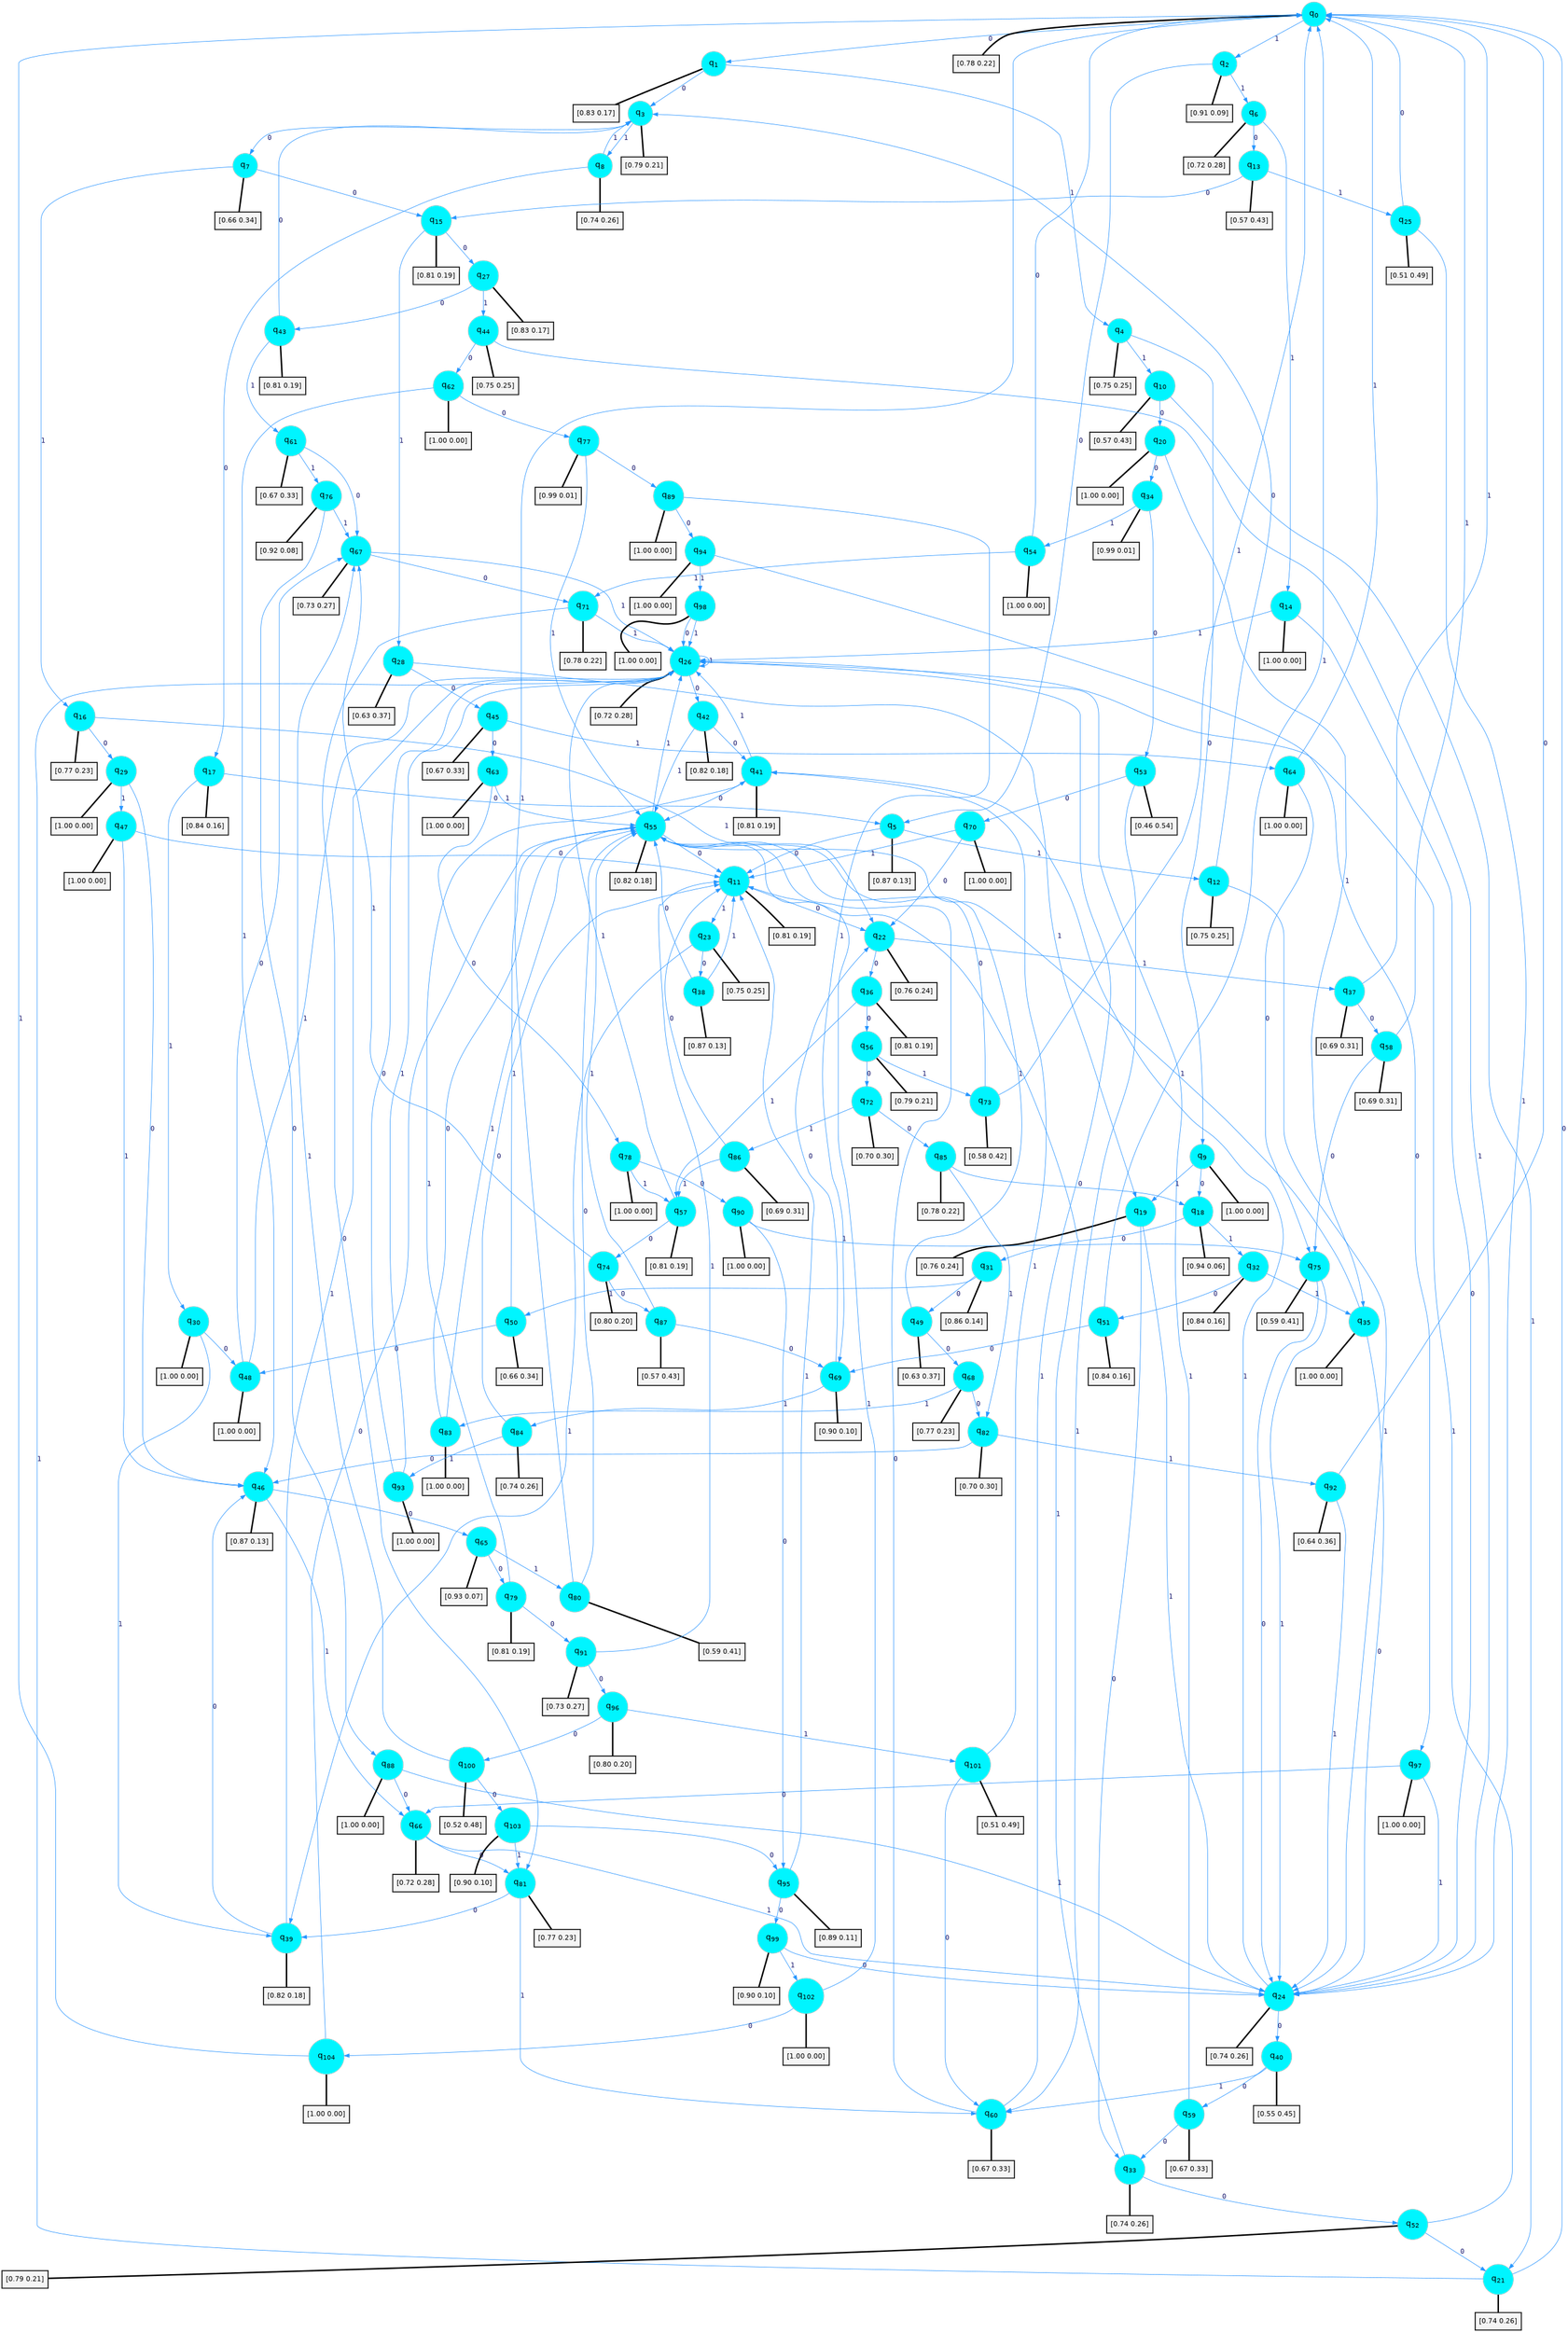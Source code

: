 digraph G {
graph [
bgcolor=transparent, dpi=300, rankdir=TD, size="40,25"];
node [
color=gray, fillcolor=turquoise1, fontcolor=black, fontname=Helvetica, fontsize=16, fontweight=bold, shape=circle, style=filled];
edge [
arrowsize=1, color=dodgerblue1, fontcolor=midnightblue, fontname=courier, fontweight=bold, penwidth=1, style=solid, weight=20];
0[label=<q<SUB>0</SUB>>];
1[label=<q<SUB>1</SUB>>];
2[label=<q<SUB>2</SUB>>];
3[label=<q<SUB>3</SUB>>];
4[label=<q<SUB>4</SUB>>];
5[label=<q<SUB>5</SUB>>];
6[label=<q<SUB>6</SUB>>];
7[label=<q<SUB>7</SUB>>];
8[label=<q<SUB>8</SUB>>];
9[label=<q<SUB>9</SUB>>];
10[label=<q<SUB>10</SUB>>];
11[label=<q<SUB>11</SUB>>];
12[label=<q<SUB>12</SUB>>];
13[label=<q<SUB>13</SUB>>];
14[label=<q<SUB>14</SUB>>];
15[label=<q<SUB>15</SUB>>];
16[label=<q<SUB>16</SUB>>];
17[label=<q<SUB>17</SUB>>];
18[label=<q<SUB>18</SUB>>];
19[label=<q<SUB>19</SUB>>];
20[label=<q<SUB>20</SUB>>];
21[label=<q<SUB>21</SUB>>];
22[label=<q<SUB>22</SUB>>];
23[label=<q<SUB>23</SUB>>];
24[label=<q<SUB>24</SUB>>];
25[label=<q<SUB>25</SUB>>];
26[label=<q<SUB>26</SUB>>];
27[label=<q<SUB>27</SUB>>];
28[label=<q<SUB>28</SUB>>];
29[label=<q<SUB>29</SUB>>];
30[label=<q<SUB>30</SUB>>];
31[label=<q<SUB>31</SUB>>];
32[label=<q<SUB>32</SUB>>];
33[label=<q<SUB>33</SUB>>];
34[label=<q<SUB>34</SUB>>];
35[label=<q<SUB>35</SUB>>];
36[label=<q<SUB>36</SUB>>];
37[label=<q<SUB>37</SUB>>];
38[label=<q<SUB>38</SUB>>];
39[label=<q<SUB>39</SUB>>];
40[label=<q<SUB>40</SUB>>];
41[label=<q<SUB>41</SUB>>];
42[label=<q<SUB>42</SUB>>];
43[label=<q<SUB>43</SUB>>];
44[label=<q<SUB>44</SUB>>];
45[label=<q<SUB>45</SUB>>];
46[label=<q<SUB>46</SUB>>];
47[label=<q<SUB>47</SUB>>];
48[label=<q<SUB>48</SUB>>];
49[label=<q<SUB>49</SUB>>];
50[label=<q<SUB>50</SUB>>];
51[label=<q<SUB>51</SUB>>];
52[label=<q<SUB>52</SUB>>];
53[label=<q<SUB>53</SUB>>];
54[label=<q<SUB>54</SUB>>];
55[label=<q<SUB>55</SUB>>];
56[label=<q<SUB>56</SUB>>];
57[label=<q<SUB>57</SUB>>];
58[label=<q<SUB>58</SUB>>];
59[label=<q<SUB>59</SUB>>];
60[label=<q<SUB>60</SUB>>];
61[label=<q<SUB>61</SUB>>];
62[label=<q<SUB>62</SUB>>];
63[label=<q<SUB>63</SUB>>];
64[label=<q<SUB>64</SUB>>];
65[label=<q<SUB>65</SUB>>];
66[label=<q<SUB>66</SUB>>];
67[label=<q<SUB>67</SUB>>];
68[label=<q<SUB>68</SUB>>];
69[label=<q<SUB>69</SUB>>];
70[label=<q<SUB>70</SUB>>];
71[label=<q<SUB>71</SUB>>];
72[label=<q<SUB>72</SUB>>];
73[label=<q<SUB>73</SUB>>];
74[label=<q<SUB>74</SUB>>];
75[label=<q<SUB>75</SUB>>];
76[label=<q<SUB>76</SUB>>];
77[label=<q<SUB>77</SUB>>];
78[label=<q<SUB>78</SUB>>];
79[label=<q<SUB>79</SUB>>];
80[label=<q<SUB>80</SUB>>];
81[label=<q<SUB>81</SUB>>];
82[label=<q<SUB>82</SUB>>];
83[label=<q<SUB>83</SUB>>];
84[label=<q<SUB>84</SUB>>];
85[label=<q<SUB>85</SUB>>];
86[label=<q<SUB>86</SUB>>];
87[label=<q<SUB>87</SUB>>];
88[label=<q<SUB>88</SUB>>];
89[label=<q<SUB>89</SUB>>];
90[label=<q<SUB>90</SUB>>];
91[label=<q<SUB>91</SUB>>];
92[label=<q<SUB>92</SUB>>];
93[label=<q<SUB>93</SUB>>];
94[label=<q<SUB>94</SUB>>];
95[label=<q<SUB>95</SUB>>];
96[label=<q<SUB>96</SUB>>];
97[label=<q<SUB>97</SUB>>];
98[label=<q<SUB>98</SUB>>];
99[label=<q<SUB>99</SUB>>];
100[label=<q<SUB>100</SUB>>];
101[label=<q<SUB>101</SUB>>];
102[label=<q<SUB>102</SUB>>];
103[label=<q<SUB>103</SUB>>];
104[label=<q<SUB>104</SUB>>];
105[label="[0.78 0.22]", shape=box,fontcolor=black, fontname=Helvetica, fontsize=14, penwidth=2, fillcolor=whitesmoke,color=black];
106[label="[0.83 0.17]", shape=box,fontcolor=black, fontname=Helvetica, fontsize=14, penwidth=2, fillcolor=whitesmoke,color=black];
107[label="[0.91 0.09]", shape=box,fontcolor=black, fontname=Helvetica, fontsize=14, penwidth=2, fillcolor=whitesmoke,color=black];
108[label="[0.79 0.21]", shape=box,fontcolor=black, fontname=Helvetica, fontsize=14, penwidth=2, fillcolor=whitesmoke,color=black];
109[label="[0.75 0.25]", shape=box,fontcolor=black, fontname=Helvetica, fontsize=14, penwidth=2, fillcolor=whitesmoke,color=black];
110[label="[0.87 0.13]", shape=box,fontcolor=black, fontname=Helvetica, fontsize=14, penwidth=2, fillcolor=whitesmoke,color=black];
111[label="[0.72 0.28]", shape=box,fontcolor=black, fontname=Helvetica, fontsize=14, penwidth=2, fillcolor=whitesmoke,color=black];
112[label="[0.66 0.34]", shape=box,fontcolor=black, fontname=Helvetica, fontsize=14, penwidth=2, fillcolor=whitesmoke,color=black];
113[label="[0.74 0.26]", shape=box,fontcolor=black, fontname=Helvetica, fontsize=14, penwidth=2, fillcolor=whitesmoke,color=black];
114[label="[1.00 0.00]", shape=box,fontcolor=black, fontname=Helvetica, fontsize=14, penwidth=2, fillcolor=whitesmoke,color=black];
115[label="[0.57 0.43]", shape=box,fontcolor=black, fontname=Helvetica, fontsize=14, penwidth=2, fillcolor=whitesmoke,color=black];
116[label="[0.81 0.19]", shape=box,fontcolor=black, fontname=Helvetica, fontsize=14, penwidth=2, fillcolor=whitesmoke,color=black];
117[label="[0.75 0.25]", shape=box,fontcolor=black, fontname=Helvetica, fontsize=14, penwidth=2, fillcolor=whitesmoke,color=black];
118[label="[0.57 0.43]", shape=box,fontcolor=black, fontname=Helvetica, fontsize=14, penwidth=2, fillcolor=whitesmoke,color=black];
119[label="[1.00 0.00]", shape=box,fontcolor=black, fontname=Helvetica, fontsize=14, penwidth=2, fillcolor=whitesmoke,color=black];
120[label="[0.81 0.19]", shape=box,fontcolor=black, fontname=Helvetica, fontsize=14, penwidth=2, fillcolor=whitesmoke,color=black];
121[label="[0.77 0.23]", shape=box,fontcolor=black, fontname=Helvetica, fontsize=14, penwidth=2, fillcolor=whitesmoke,color=black];
122[label="[0.84 0.16]", shape=box,fontcolor=black, fontname=Helvetica, fontsize=14, penwidth=2, fillcolor=whitesmoke,color=black];
123[label="[0.94 0.06]", shape=box,fontcolor=black, fontname=Helvetica, fontsize=14, penwidth=2, fillcolor=whitesmoke,color=black];
124[label="[0.76 0.24]", shape=box,fontcolor=black, fontname=Helvetica, fontsize=14, penwidth=2, fillcolor=whitesmoke,color=black];
125[label="[1.00 0.00]", shape=box,fontcolor=black, fontname=Helvetica, fontsize=14, penwidth=2, fillcolor=whitesmoke,color=black];
126[label="[0.74 0.26]", shape=box,fontcolor=black, fontname=Helvetica, fontsize=14, penwidth=2, fillcolor=whitesmoke,color=black];
127[label="[0.76 0.24]", shape=box,fontcolor=black, fontname=Helvetica, fontsize=14, penwidth=2, fillcolor=whitesmoke,color=black];
128[label="[0.75 0.25]", shape=box,fontcolor=black, fontname=Helvetica, fontsize=14, penwidth=2, fillcolor=whitesmoke,color=black];
129[label="[0.74 0.26]", shape=box,fontcolor=black, fontname=Helvetica, fontsize=14, penwidth=2, fillcolor=whitesmoke,color=black];
130[label="[0.51 0.49]", shape=box,fontcolor=black, fontname=Helvetica, fontsize=14, penwidth=2, fillcolor=whitesmoke,color=black];
131[label="[0.72 0.28]", shape=box,fontcolor=black, fontname=Helvetica, fontsize=14, penwidth=2, fillcolor=whitesmoke,color=black];
132[label="[0.83 0.17]", shape=box,fontcolor=black, fontname=Helvetica, fontsize=14, penwidth=2, fillcolor=whitesmoke,color=black];
133[label="[0.63 0.37]", shape=box,fontcolor=black, fontname=Helvetica, fontsize=14, penwidth=2, fillcolor=whitesmoke,color=black];
134[label="[1.00 0.00]", shape=box,fontcolor=black, fontname=Helvetica, fontsize=14, penwidth=2, fillcolor=whitesmoke,color=black];
135[label="[1.00 0.00]", shape=box,fontcolor=black, fontname=Helvetica, fontsize=14, penwidth=2, fillcolor=whitesmoke,color=black];
136[label="[0.86 0.14]", shape=box,fontcolor=black, fontname=Helvetica, fontsize=14, penwidth=2, fillcolor=whitesmoke,color=black];
137[label="[0.84 0.16]", shape=box,fontcolor=black, fontname=Helvetica, fontsize=14, penwidth=2, fillcolor=whitesmoke,color=black];
138[label="[0.74 0.26]", shape=box,fontcolor=black, fontname=Helvetica, fontsize=14, penwidth=2, fillcolor=whitesmoke,color=black];
139[label="[0.99 0.01]", shape=box,fontcolor=black, fontname=Helvetica, fontsize=14, penwidth=2, fillcolor=whitesmoke,color=black];
140[label="[1.00 0.00]", shape=box,fontcolor=black, fontname=Helvetica, fontsize=14, penwidth=2, fillcolor=whitesmoke,color=black];
141[label="[0.81 0.19]", shape=box,fontcolor=black, fontname=Helvetica, fontsize=14, penwidth=2, fillcolor=whitesmoke,color=black];
142[label="[0.69 0.31]", shape=box,fontcolor=black, fontname=Helvetica, fontsize=14, penwidth=2, fillcolor=whitesmoke,color=black];
143[label="[0.87 0.13]", shape=box,fontcolor=black, fontname=Helvetica, fontsize=14, penwidth=2, fillcolor=whitesmoke,color=black];
144[label="[0.82 0.18]", shape=box,fontcolor=black, fontname=Helvetica, fontsize=14, penwidth=2, fillcolor=whitesmoke,color=black];
145[label="[0.55 0.45]", shape=box,fontcolor=black, fontname=Helvetica, fontsize=14, penwidth=2, fillcolor=whitesmoke,color=black];
146[label="[0.81 0.19]", shape=box,fontcolor=black, fontname=Helvetica, fontsize=14, penwidth=2, fillcolor=whitesmoke,color=black];
147[label="[0.82 0.18]", shape=box,fontcolor=black, fontname=Helvetica, fontsize=14, penwidth=2, fillcolor=whitesmoke,color=black];
148[label="[0.81 0.19]", shape=box,fontcolor=black, fontname=Helvetica, fontsize=14, penwidth=2, fillcolor=whitesmoke,color=black];
149[label="[0.75 0.25]", shape=box,fontcolor=black, fontname=Helvetica, fontsize=14, penwidth=2, fillcolor=whitesmoke,color=black];
150[label="[0.67 0.33]", shape=box,fontcolor=black, fontname=Helvetica, fontsize=14, penwidth=2, fillcolor=whitesmoke,color=black];
151[label="[0.87 0.13]", shape=box,fontcolor=black, fontname=Helvetica, fontsize=14, penwidth=2, fillcolor=whitesmoke,color=black];
152[label="[1.00 0.00]", shape=box,fontcolor=black, fontname=Helvetica, fontsize=14, penwidth=2, fillcolor=whitesmoke,color=black];
153[label="[1.00 0.00]", shape=box,fontcolor=black, fontname=Helvetica, fontsize=14, penwidth=2, fillcolor=whitesmoke,color=black];
154[label="[0.63 0.37]", shape=box,fontcolor=black, fontname=Helvetica, fontsize=14, penwidth=2, fillcolor=whitesmoke,color=black];
155[label="[0.66 0.34]", shape=box,fontcolor=black, fontname=Helvetica, fontsize=14, penwidth=2, fillcolor=whitesmoke,color=black];
156[label="[0.84 0.16]", shape=box,fontcolor=black, fontname=Helvetica, fontsize=14, penwidth=2, fillcolor=whitesmoke,color=black];
157[label="[0.79 0.21]", shape=box,fontcolor=black, fontname=Helvetica, fontsize=14, penwidth=2, fillcolor=whitesmoke,color=black];
158[label="[0.46 0.54]", shape=box,fontcolor=black, fontname=Helvetica, fontsize=14, penwidth=2, fillcolor=whitesmoke,color=black];
159[label="[1.00 0.00]", shape=box,fontcolor=black, fontname=Helvetica, fontsize=14, penwidth=2, fillcolor=whitesmoke,color=black];
160[label="[0.82 0.18]", shape=box,fontcolor=black, fontname=Helvetica, fontsize=14, penwidth=2, fillcolor=whitesmoke,color=black];
161[label="[0.79 0.21]", shape=box,fontcolor=black, fontname=Helvetica, fontsize=14, penwidth=2, fillcolor=whitesmoke,color=black];
162[label="[0.81 0.19]", shape=box,fontcolor=black, fontname=Helvetica, fontsize=14, penwidth=2, fillcolor=whitesmoke,color=black];
163[label="[0.69 0.31]", shape=box,fontcolor=black, fontname=Helvetica, fontsize=14, penwidth=2, fillcolor=whitesmoke,color=black];
164[label="[0.67 0.33]", shape=box,fontcolor=black, fontname=Helvetica, fontsize=14, penwidth=2, fillcolor=whitesmoke,color=black];
165[label="[0.67 0.33]", shape=box,fontcolor=black, fontname=Helvetica, fontsize=14, penwidth=2, fillcolor=whitesmoke,color=black];
166[label="[0.67 0.33]", shape=box,fontcolor=black, fontname=Helvetica, fontsize=14, penwidth=2, fillcolor=whitesmoke,color=black];
167[label="[1.00 0.00]", shape=box,fontcolor=black, fontname=Helvetica, fontsize=14, penwidth=2, fillcolor=whitesmoke,color=black];
168[label="[1.00 0.00]", shape=box,fontcolor=black, fontname=Helvetica, fontsize=14, penwidth=2, fillcolor=whitesmoke,color=black];
169[label="[1.00 0.00]", shape=box,fontcolor=black, fontname=Helvetica, fontsize=14, penwidth=2, fillcolor=whitesmoke,color=black];
170[label="[0.93 0.07]", shape=box,fontcolor=black, fontname=Helvetica, fontsize=14, penwidth=2, fillcolor=whitesmoke,color=black];
171[label="[0.72 0.28]", shape=box,fontcolor=black, fontname=Helvetica, fontsize=14, penwidth=2, fillcolor=whitesmoke,color=black];
172[label="[0.73 0.27]", shape=box,fontcolor=black, fontname=Helvetica, fontsize=14, penwidth=2, fillcolor=whitesmoke,color=black];
173[label="[0.77 0.23]", shape=box,fontcolor=black, fontname=Helvetica, fontsize=14, penwidth=2, fillcolor=whitesmoke,color=black];
174[label="[0.90 0.10]", shape=box,fontcolor=black, fontname=Helvetica, fontsize=14, penwidth=2, fillcolor=whitesmoke,color=black];
175[label="[1.00 0.00]", shape=box,fontcolor=black, fontname=Helvetica, fontsize=14, penwidth=2, fillcolor=whitesmoke,color=black];
176[label="[0.78 0.22]", shape=box,fontcolor=black, fontname=Helvetica, fontsize=14, penwidth=2, fillcolor=whitesmoke,color=black];
177[label="[0.70 0.30]", shape=box,fontcolor=black, fontname=Helvetica, fontsize=14, penwidth=2, fillcolor=whitesmoke,color=black];
178[label="[0.58 0.42]", shape=box,fontcolor=black, fontname=Helvetica, fontsize=14, penwidth=2, fillcolor=whitesmoke,color=black];
179[label="[0.80 0.20]", shape=box,fontcolor=black, fontname=Helvetica, fontsize=14, penwidth=2, fillcolor=whitesmoke,color=black];
180[label="[0.59 0.41]", shape=box,fontcolor=black, fontname=Helvetica, fontsize=14, penwidth=2, fillcolor=whitesmoke,color=black];
181[label="[0.92 0.08]", shape=box,fontcolor=black, fontname=Helvetica, fontsize=14, penwidth=2, fillcolor=whitesmoke,color=black];
182[label="[0.99 0.01]", shape=box,fontcolor=black, fontname=Helvetica, fontsize=14, penwidth=2, fillcolor=whitesmoke,color=black];
183[label="[1.00 0.00]", shape=box,fontcolor=black, fontname=Helvetica, fontsize=14, penwidth=2, fillcolor=whitesmoke,color=black];
184[label="[0.81 0.19]", shape=box,fontcolor=black, fontname=Helvetica, fontsize=14, penwidth=2, fillcolor=whitesmoke,color=black];
185[label="[0.59 0.41]", shape=box,fontcolor=black, fontname=Helvetica, fontsize=14, penwidth=2, fillcolor=whitesmoke,color=black];
186[label="[0.77 0.23]", shape=box,fontcolor=black, fontname=Helvetica, fontsize=14, penwidth=2, fillcolor=whitesmoke,color=black];
187[label="[0.70 0.30]", shape=box,fontcolor=black, fontname=Helvetica, fontsize=14, penwidth=2, fillcolor=whitesmoke,color=black];
188[label="[1.00 0.00]", shape=box,fontcolor=black, fontname=Helvetica, fontsize=14, penwidth=2, fillcolor=whitesmoke,color=black];
189[label="[0.74 0.26]", shape=box,fontcolor=black, fontname=Helvetica, fontsize=14, penwidth=2, fillcolor=whitesmoke,color=black];
190[label="[0.78 0.22]", shape=box,fontcolor=black, fontname=Helvetica, fontsize=14, penwidth=2, fillcolor=whitesmoke,color=black];
191[label="[0.69 0.31]", shape=box,fontcolor=black, fontname=Helvetica, fontsize=14, penwidth=2, fillcolor=whitesmoke,color=black];
192[label="[0.57 0.43]", shape=box,fontcolor=black, fontname=Helvetica, fontsize=14, penwidth=2, fillcolor=whitesmoke,color=black];
193[label="[1.00 0.00]", shape=box,fontcolor=black, fontname=Helvetica, fontsize=14, penwidth=2, fillcolor=whitesmoke,color=black];
194[label="[1.00 0.00]", shape=box,fontcolor=black, fontname=Helvetica, fontsize=14, penwidth=2, fillcolor=whitesmoke,color=black];
195[label="[1.00 0.00]", shape=box,fontcolor=black, fontname=Helvetica, fontsize=14, penwidth=2, fillcolor=whitesmoke,color=black];
196[label="[0.73 0.27]", shape=box,fontcolor=black, fontname=Helvetica, fontsize=14, penwidth=2, fillcolor=whitesmoke,color=black];
197[label="[0.64 0.36]", shape=box,fontcolor=black, fontname=Helvetica, fontsize=14, penwidth=2, fillcolor=whitesmoke,color=black];
198[label="[1.00 0.00]", shape=box,fontcolor=black, fontname=Helvetica, fontsize=14, penwidth=2, fillcolor=whitesmoke,color=black];
199[label="[1.00 0.00]", shape=box,fontcolor=black, fontname=Helvetica, fontsize=14, penwidth=2, fillcolor=whitesmoke,color=black];
200[label="[0.89 0.11]", shape=box,fontcolor=black, fontname=Helvetica, fontsize=14, penwidth=2, fillcolor=whitesmoke,color=black];
201[label="[0.80 0.20]", shape=box,fontcolor=black, fontname=Helvetica, fontsize=14, penwidth=2, fillcolor=whitesmoke,color=black];
202[label="[1.00 0.00]", shape=box,fontcolor=black, fontname=Helvetica, fontsize=14, penwidth=2, fillcolor=whitesmoke,color=black];
203[label="[1.00 0.00]", shape=box,fontcolor=black, fontname=Helvetica, fontsize=14, penwidth=2, fillcolor=whitesmoke,color=black];
204[label="[0.90 0.10]", shape=box,fontcolor=black, fontname=Helvetica, fontsize=14, penwidth=2, fillcolor=whitesmoke,color=black];
205[label="[0.52 0.48]", shape=box,fontcolor=black, fontname=Helvetica, fontsize=14, penwidth=2, fillcolor=whitesmoke,color=black];
206[label="[0.51 0.49]", shape=box,fontcolor=black, fontname=Helvetica, fontsize=14, penwidth=2, fillcolor=whitesmoke,color=black];
207[label="[1.00 0.00]", shape=box,fontcolor=black, fontname=Helvetica, fontsize=14, penwidth=2, fillcolor=whitesmoke,color=black];
208[label="[0.90 0.10]", shape=box,fontcolor=black, fontname=Helvetica, fontsize=14, penwidth=2, fillcolor=whitesmoke,color=black];
209[label="[1.00 0.00]", shape=box,fontcolor=black, fontname=Helvetica, fontsize=14, penwidth=2, fillcolor=whitesmoke,color=black];
0->1 [label=0];
0->2 [label=1];
0->105 [arrowhead=none, penwidth=3,color=black];
1->3 [label=0];
1->4 [label=1];
1->106 [arrowhead=none, penwidth=3,color=black];
2->5 [label=0];
2->6 [label=1];
2->107 [arrowhead=none, penwidth=3,color=black];
3->7 [label=0];
3->8 [label=1];
3->108 [arrowhead=none, penwidth=3,color=black];
4->9 [label=0];
4->10 [label=1];
4->109 [arrowhead=none, penwidth=3,color=black];
5->11 [label=0];
5->12 [label=1];
5->110 [arrowhead=none, penwidth=3,color=black];
6->13 [label=0];
6->14 [label=1];
6->111 [arrowhead=none, penwidth=3,color=black];
7->15 [label=0];
7->16 [label=1];
7->112 [arrowhead=none, penwidth=3,color=black];
8->17 [label=0];
8->3 [label=1];
8->113 [arrowhead=none, penwidth=3,color=black];
9->18 [label=0];
9->19 [label=1];
9->114 [arrowhead=none, penwidth=3,color=black];
10->20 [label=0];
10->21 [label=1];
10->115 [arrowhead=none, penwidth=3,color=black];
11->22 [label=0];
11->23 [label=1];
11->116 [arrowhead=none, penwidth=3,color=black];
12->3 [label=0];
12->24 [label=1];
12->117 [arrowhead=none, penwidth=3,color=black];
13->15 [label=0];
13->25 [label=1];
13->118 [arrowhead=none, penwidth=3,color=black];
14->24 [label=0];
14->26 [label=1];
14->119 [arrowhead=none, penwidth=3,color=black];
15->27 [label=0];
15->28 [label=1];
15->120 [arrowhead=none, penwidth=3,color=black];
16->29 [label=0];
16->22 [label=1];
16->121 [arrowhead=none, penwidth=3,color=black];
17->5 [label=0];
17->30 [label=1];
17->122 [arrowhead=none, penwidth=3,color=black];
18->31 [label=0];
18->32 [label=1];
18->123 [arrowhead=none, penwidth=3,color=black];
19->33 [label=0];
19->24 [label=1];
19->124 [arrowhead=none, penwidth=3,color=black];
20->34 [label=0];
20->35 [label=1];
20->125 [arrowhead=none, penwidth=3,color=black];
21->0 [label=0];
21->26 [label=1];
21->126 [arrowhead=none, penwidth=3,color=black];
22->36 [label=0];
22->37 [label=1];
22->127 [arrowhead=none, penwidth=3,color=black];
23->38 [label=0];
23->39 [label=1];
23->128 [arrowhead=none, penwidth=3,color=black];
24->40 [label=0];
24->41 [label=1];
24->129 [arrowhead=none, penwidth=3,color=black];
25->0 [label=0];
25->24 [label=1];
25->130 [arrowhead=none, penwidth=3,color=black];
26->42 [label=0];
26->26 [label=1];
26->131 [arrowhead=none, penwidth=3,color=black];
27->43 [label=0];
27->44 [label=1];
27->132 [arrowhead=none, penwidth=3,color=black];
28->45 [label=0];
28->19 [label=1];
28->133 [arrowhead=none, penwidth=3,color=black];
29->46 [label=0];
29->47 [label=1];
29->134 [arrowhead=none, penwidth=3,color=black];
30->48 [label=0];
30->39 [label=1];
30->135 [arrowhead=none, penwidth=3,color=black];
31->49 [label=0];
31->50 [label=1];
31->136 [arrowhead=none, penwidth=3,color=black];
32->51 [label=0];
32->35 [label=1];
32->137 [arrowhead=none, penwidth=3,color=black];
33->52 [label=0];
33->11 [label=1];
33->138 [arrowhead=none, penwidth=3,color=black];
34->53 [label=0];
34->54 [label=1];
34->139 [arrowhead=none, penwidth=3,color=black];
35->24 [label=0];
35->55 [label=1];
35->140 [arrowhead=none, penwidth=3,color=black];
36->56 [label=0];
36->57 [label=1];
36->141 [arrowhead=none, penwidth=3,color=black];
37->58 [label=0];
37->0 [label=1];
37->142 [arrowhead=none, penwidth=3,color=black];
38->55 [label=0];
38->11 [label=1];
38->143 [arrowhead=none, penwidth=3,color=black];
39->46 [label=0];
39->26 [label=1];
39->144 [arrowhead=none, penwidth=3,color=black];
40->59 [label=0];
40->60 [label=1];
40->145 [arrowhead=none, penwidth=3,color=black];
41->55 [label=0];
41->26 [label=1];
41->146 [arrowhead=none, penwidth=3,color=black];
42->41 [label=0];
42->55 [label=1];
42->147 [arrowhead=none, penwidth=3,color=black];
43->3 [label=0];
43->61 [label=1];
43->148 [arrowhead=none, penwidth=3,color=black];
44->62 [label=0];
44->24 [label=1];
44->149 [arrowhead=none, penwidth=3,color=black];
45->63 [label=0];
45->64 [label=1];
45->150 [arrowhead=none, penwidth=3,color=black];
46->65 [label=0];
46->66 [label=1];
46->151 [arrowhead=none, penwidth=3,color=black];
47->11 [label=0];
47->46 [label=1];
47->152 [arrowhead=none, penwidth=3,color=black];
48->67 [label=0];
48->26 [label=1];
48->153 [arrowhead=none, penwidth=3,color=black];
49->68 [label=0];
49->55 [label=1];
49->154 [arrowhead=none, penwidth=3,color=black];
50->48 [label=0];
50->55 [label=1];
50->155 [arrowhead=none, penwidth=3,color=black];
51->69 [label=0];
51->0 [label=1];
51->156 [arrowhead=none, penwidth=3,color=black];
52->21 [label=0];
52->26 [label=1];
52->157 [arrowhead=none, penwidth=3,color=black];
53->70 [label=0];
53->60 [label=1];
53->158 [arrowhead=none, penwidth=3,color=black];
54->0 [label=0];
54->71 [label=1];
54->159 [arrowhead=none, penwidth=3,color=black];
55->11 [label=0];
55->26 [label=1];
55->160 [arrowhead=none, penwidth=3,color=black];
56->72 [label=0];
56->73 [label=1];
56->161 [arrowhead=none, penwidth=3,color=black];
57->74 [label=0];
57->26 [label=1];
57->162 [arrowhead=none, penwidth=3,color=black];
58->75 [label=0];
58->0 [label=1];
58->163 [arrowhead=none, penwidth=3,color=black];
59->33 [label=0];
59->26 [label=1];
59->164 [arrowhead=none, penwidth=3,color=black];
60->55 [label=0];
60->26 [label=1];
60->165 [arrowhead=none, penwidth=3,color=black];
61->67 [label=0];
61->76 [label=1];
61->166 [arrowhead=none, penwidth=3,color=black];
62->77 [label=0];
62->46 [label=1];
62->167 [arrowhead=none, penwidth=3,color=black];
63->78 [label=0];
63->55 [label=1];
63->168 [arrowhead=none, penwidth=3,color=black];
64->75 [label=0];
64->0 [label=1];
64->169 [arrowhead=none, penwidth=3,color=black];
65->79 [label=0];
65->80 [label=1];
65->170 [arrowhead=none, penwidth=3,color=black];
66->81 [label=0];
66->24 [label=1];
66->171 [arrowhead=none, penwidth=3,color=black];
67->71 [label=0];
67->26 [label=1];
67->172 [arrowhead=none, penwidth=3,color=black];
68->82 [label=0];
68->83 [label=1];
68->173 [arrowhead=none, penwidth=3,color=black];
69->22 [label=0];
69->84 [label=1];
69->174 [arrowhead=none, penwidth=3,color=black];
70->22 [label=0];
70->11 [label=1];
70->175 [arrowhead=none, penwidth=3,color=black];
71->81 [label=0];
71->26 [label=1];
71->176 [arrowhead=none, penwidth=3,color=black];
72->85 [label=0];
72->86 [label=1];
72->177 [arrowhead=none, penwidth=3,color=black];
73->55 [label=0];
73->0 [label=1];
73->178 [arrowhead=none, penwidth=3,color=black];
74->87 [label=0];
74->67 [label=1];
74->179 [arrowhead=none, penwidth=3,color=black];
75->24 [label=0];
75->24 [label=1];
75->180 [arrowhead=none, penwidth=3,color=black];
76->88 [label=0];
76->67 [label=1];
76->181 [arrowhead=none, penwidth=3,color=black];
77->89 [label=0];
77->55 [label=1];
77->182 [arrowhead=none, penwidth=3,color=black];
78->90 [label=0];
78->57 [label=1];
78->183 [arrowhead=none, penwidth=3,color=black];
79->91 [label=0];
79->41 [label=1];
79->184 [arrowhead=none, penwidth=3,color=black];
80->55 [label=0];
80->0 [label=1];
80->185 [arrowhead=none, penwidth=3,color=black];
81->39 [label=0];
81->60 [label=1];
81->186 [arrowhead=none, penwidth=3,color=black];
82->46 [label=0];
82->92 [label=1];
82->187 [arrowhead=none, penwidth=3,color=black];
83->55 [label=0];
83->55 [label=1];
83->188 [arrowhead=none, penwidth=3,color=black];
84->11 [label=0];
84->93 [label=1];
84->189 [arrowhead=none, penwidth=3,color=black];
85->18 [label=0];
85->82 [label=1];
85->190 [arrowhead=none, penwidth=3,color=black];
86->11 [label=0];
86->57 [label=1];
86->191 [arrowhead=none, penwidth=3,color=black];
87->69 [label=0];
87->55 [label=1];
87->192 [arrowhead=none, penwidth=3,color=black];
88->66 [label=0];
88->24 [label=1];
88->193 [arrowhead=none, penwidth=3,color=black];
89->94 [label=0];
89->69 [label=1];
89->194 [arrowhead=none, penwidth=3,color=black];
90->95 [label=0];
90->75 [label=1];
90->195 [arrowhead=none, penwidth=3,color=black];
91->96 [label=0];
91->11 [label=1];
91->196 [arrowhead=none, penwidth=3,color=black];
92->0 [label=0];
92->24 [label=1];
92->197 [arrowhead=none, penwidth=3,color=black];
93->26 [label=0];
93->26 [label=1];
93->198 [arrowhead=none, penwidth=3,color=black];
94->97 [label=0];
94->98 [label=1];
94->199 [arrowhead=none, penwidth=3,color=black];
95->99 [label=0];
95->11 [label=1];
95->200 [arrowhead=none, penwidth=3,color=black];
96->100 [label=0];
96->101 [label=1];
96->201 [arrowhead=none, penwidth=3,color=black];
97->66 [label=0];
97->24 [label=1];
97->202 [arrowhead=none, penwidth=3,color=black];
98->26 [label=0];
98->26 [label=1];
98->203 [arrowhead=none, penwidth=3,color=black];
99->24 [label=0];
99->102 [label=1];
99->204 [arrowhead=none, penwidth=3,color=black];
100->103 [label=0];
100->67 [label=1];
100->205 [arrowhead=none, penwidth=3,color=black];
101->60 [label=0];
101->41 [label=1];
101->206 [arrowhead=none, penwidth=3,color=black];
102->104 [label=0];
102->55 [label=1];
102->207 [arrowhead=none, penwidth=3,color=black];
103->95 [label=0];
103->81 [label=1];
103->208 [arrowhead=none, penwidth=3,color=black];
104->55 [label=0];
104->0 [label=1];
104->209 [arrowhead=none, penwidth=3,color=black];
}
